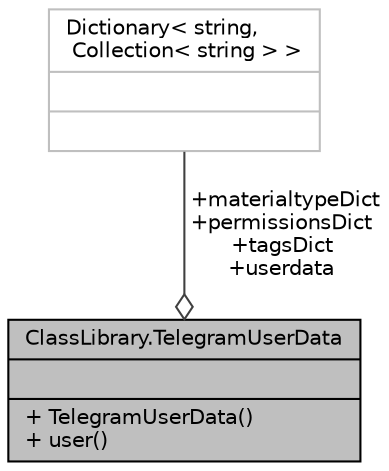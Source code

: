 digraph "ClassLibrary.TelegramUserData"
{
 // INTERACTIVE_SVG=YES
 // LATEX_PDF_SIZE
  edge [fontname="Helvetica",fontsize="10",labelfontname="Helvetica",labelfontsize="10"];
  node [fontname="Helvetica",fontsize="10",shape=record];
  Node1 [label="{ClassLibrary.TelegramUserData\n||+ TelegramUserData()\l+ user()\l}",height=0.2,width=0.4,color="black", fillcolor="grey75", style="filled", fontcolor="black",tooltip="Esta clase auxiliar es utlizada para almacenar y manejar informacion corresondiente a las acciones de..."];
  Node2 -> Node1 [color="grey25",fontsize="10",style="solid",label=" +materialtypeDict\n+permissionsDict\n+tagsDict\n+userdata" ,arrowhead="odiamond",fontname="Helvetica"];
  Node2 [label="{Dictionary\< string,\l Collection\< string \> \>\n||}",height=0.2,width=0.4,color="grey75", fillcolor="white", style="filled",tooltip=" "];
}
